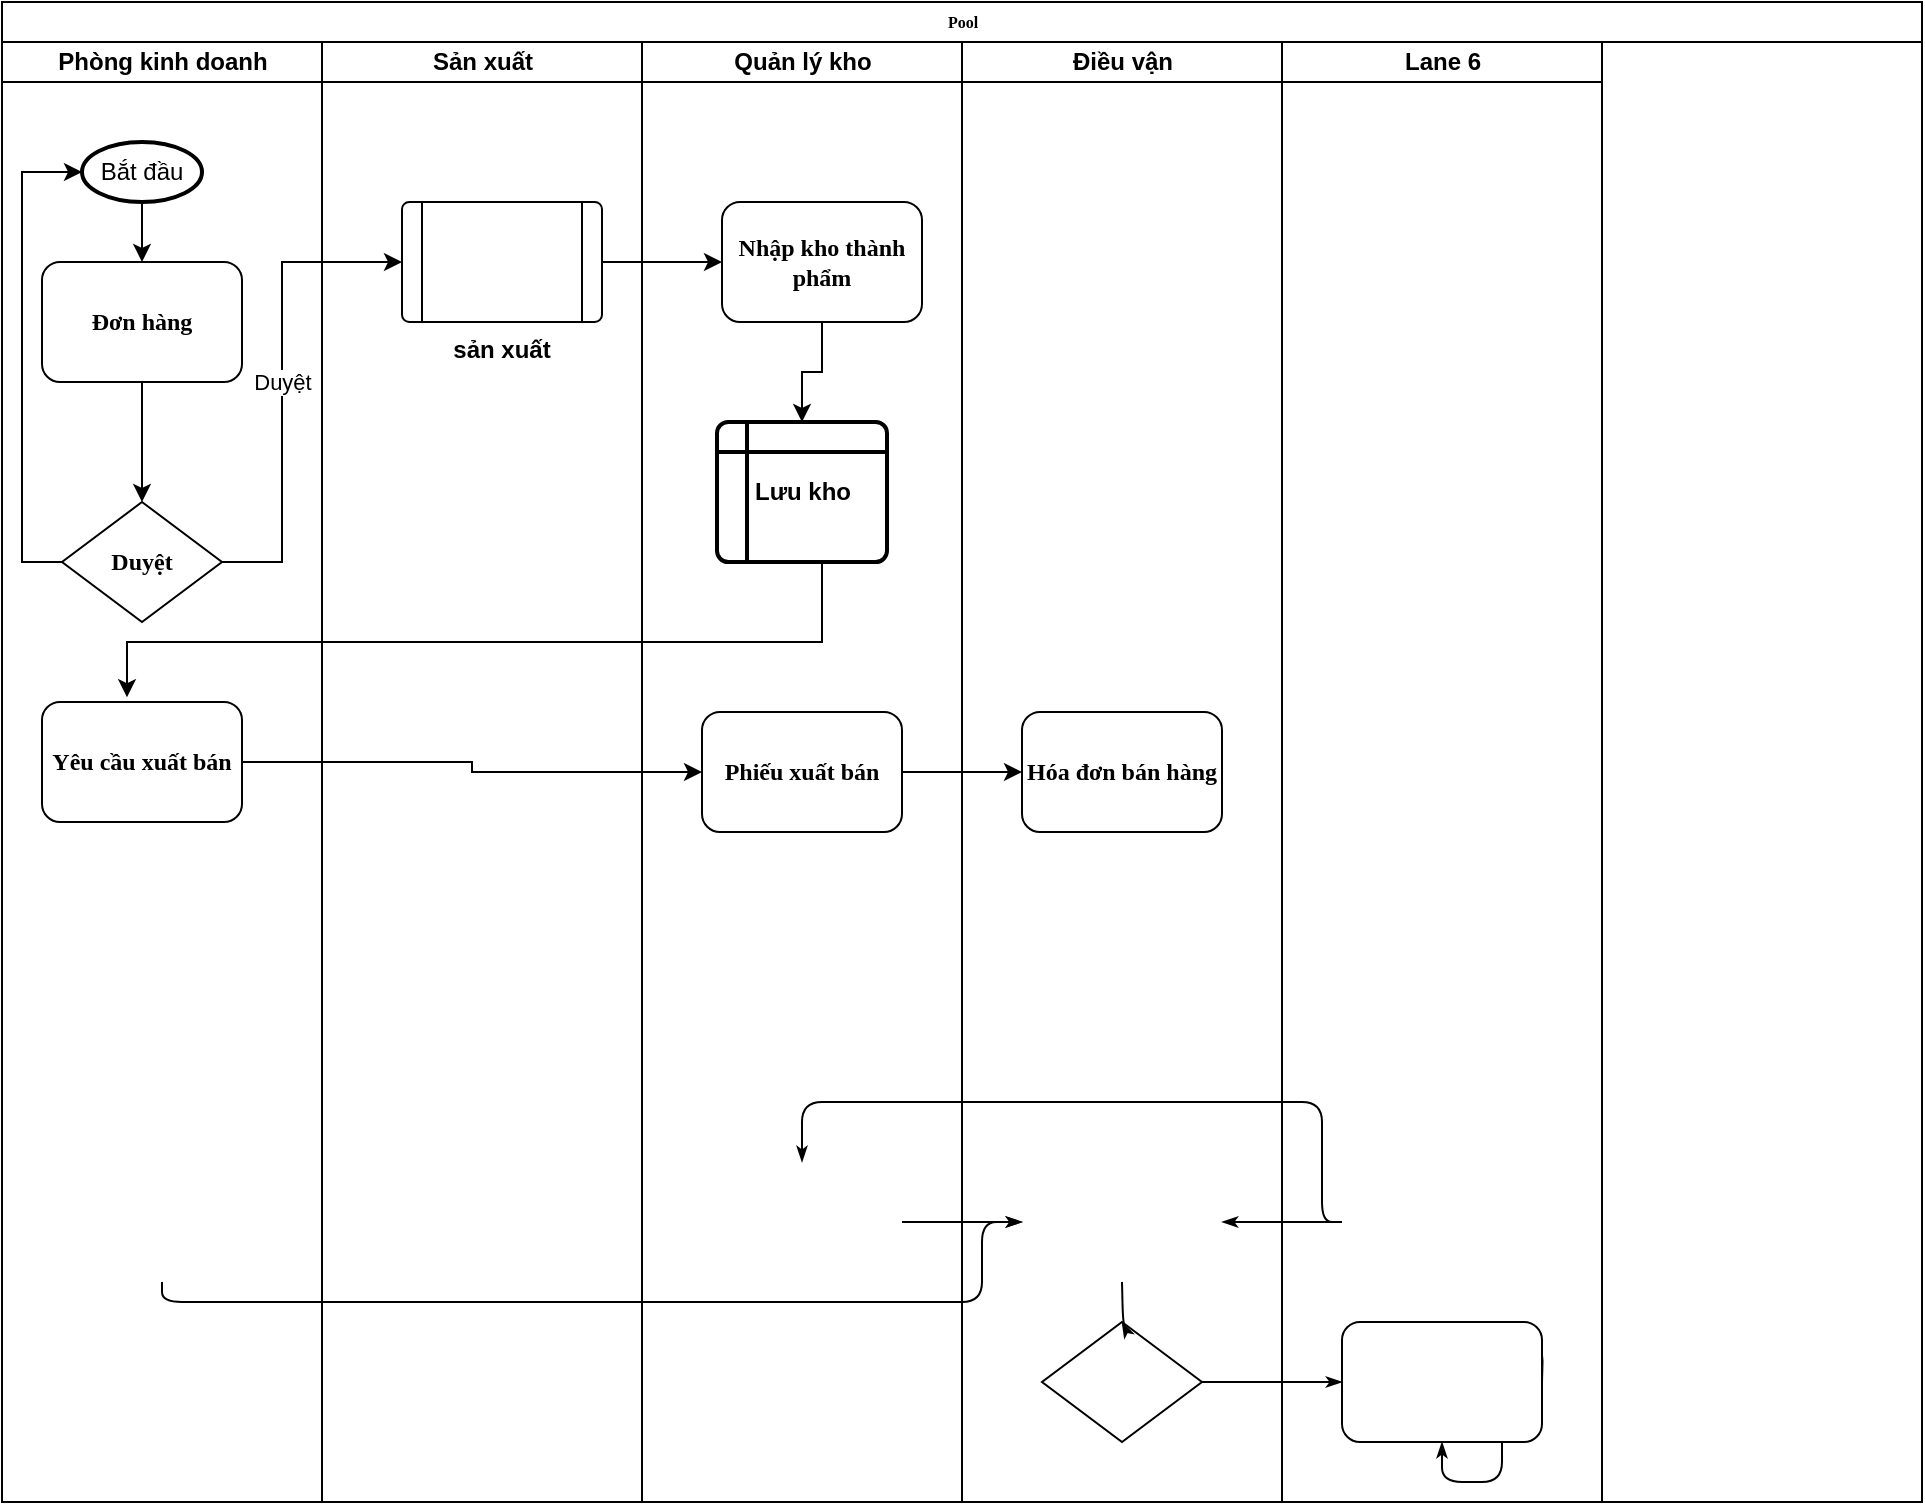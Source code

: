 <mxfile version="20.4.0" type="github">
  <diagram name="Page-1" id="74e2e168-ea6b-b213-b513-2b3c1d86103e">
    <mxGraphModel dx="1202" dy="522" grid="1" gridSize="10" guides="1" tooltips="1" connect="1" arrows="1" fold="1" page="1" pageScale="1" pageWidth="1100" pageHeight="850" background="none" math="0" shadow="0">
      <root>
        <mxCell id="0" />
        <mxCell id="1" parent="0" />
        <mxCell id="77e6c97f196da883-1" value="Pool" style="swimlane;html=1;childLayout=stackLayout;startSize=20;rounded=0;shadow=0;labelBackgroundColor=none;strokeWidth=1;fontFamily=Verdana;fontSize=8;align=center;" parent="1" vertex="1">
          <mxGeometry x="50" y="30" width="960" height="750" as="geometry" />
        </mxCell>
        <mxCell id="77e6c97f196da883-2" value="Phòng kinh doanh" style="swimlane;html=1;startSize=20;" parent="77e6c97f196da883-1" vertex="1">
          <mxGeometry y="20" width="160" height="730" as="geometry" />
        </mxCell>
        <mxCell id="Q-5JNB2aXtefZGa_ZCiE-8" style="edgeStyle=orthogonalEdgeStyle;rounded=0;orthogonalLoop=1;jettySize=auto;html=1;" edge="1" parent="77e6c97f196da883-2" source="77e6c97f196da883-9" target="77e6c97f196da883-13">
          <mxGeometry relative="1" as="geometry" />
        </mxCell>
        <mxCell id="77e6c97f196da883-9" value="&lt;font style=&quot;font-size: 12px;&quot;&gt;&lt;b&gt;Đơn hàng&lt;/b&gt;&lt;/font&gt;" style="rounded=1;whiteSpace=wrap;html=1;shadow=0;labelBackgroundColor=none;strokeWidth=1;fontFamily=Verdana;fontSize=8;align=center;" parent="77e6c97f196da883-2" vertex="1">
          <mxGeometry x="20" y="110" width="100" height="60" as="geometry" />
        </mxCell>
        <mxCell id="Q-5JNB2aXtefZGa_ZCiE-4" style="edgeStyle=orthogonalEdgeStyle;rounded=0;orthogonalLoop=1;jettySize=auto;html=1;" edge="1" parent="77e6c97f196da883-2" source="Q-5JNB2aXtefZGa_ZCiE-1" target="77e6c97f196da883-9">
          <mxGeometry relative="1" as="geometry" />
        </mxCell>
        <mxCell id="Q-5JNB2aXtefZGa_ZCiE-1" value="Bắt đầu" style="strokeWidth=2;html=1;shape=mxgraph.flowchart.start_1;whiteSpace=wrap;" vertex="1" parent="77e6c97f196da883-2">
          <mxGeometry x="40" y="50" width="60" height="30" as="geometry" />
        </mxCell>
        <mxCell id="Q-5JNB2aXtefZGa_ZCiE-10" style="edgeStyle=orthogonalEdgeStyle;rounded=0;orthogonalLoop=1;jettySize=auto;html=1;entryX=0;entryY=0.5;entryDx=0;entryDy=0;entryPerimeter=0;" edge="1" parent="77e6c97f196da883-2" source="77e6c97f196da883-13" target="Q-5JNB2aXtefZGa_ZCiE-1">
          <mxGeometry relative="1" as="geometry">
            <Array as="points">
              <mxPoint x="10" y="260" />
              <mxPoint x="10" y="65" />
            </Array>
          </mxGeometry>
        </mxCell>
        <mxCell id="77e6c97f196da883-13" value="&lt;font style=&quot;font-size: 12px;&quot;&gt;&lt;b&gt;Duyệt&lt;/b&gt;&lt;/font&gt;" style="rhombus;whiteSpace=wrap;html=1;rounded=0;shadow=0;labelBackgroundColor=none;strokeWidth=1;fontFamily=Verdana;fontSize=8;align=center;" parent="77e6c97f196da883-2" vertex="1">
          <mxGeometry x="30" y="230" width="80" height="60" as="geometry" />
        </mxCell>
        <mxCell id="77e6c97f196da883-15" value="&lt;font style=&quot;font-size: 12px;&quot;&gt;Yêu cầu xuất bán&lt;/font&gt;" style="rounded=1;whiteSpace=wrap;html=1;shadow=0;labelBackgroundColor=none;strokeWidth=1;fontFamily=Verdana;fontSize=8;align=center;fontStyle=1" parent="77e6c97f196da883-2" vertex="1">
          <mxGeometry x="20" y="330" width="100" height="60" as="geometry" />
        </mxCell>
        <mxCell id="77e6c97f196da883-39" style="edgeStyle=orthogonalEdgeStyle;rounded=1;html=1;labelBackgroundColor=none;startArrow=none;startFill=0;startSize=5;endArrow=classicThin;endFill=1;endSize=5;jettySize=auto;orthogonalLoop=1;strokeWidth=1;fontFamily=Verdana;fontSize=8" parent="77e6c97f196da883-1" source="77e6c97f196da883-20" edge="1">
          <mxGeometry relative="1" as="geometry">
            <mxPoint x="670" y="690" as="targetPoint" />
          </mxGeometry>
        </mxCell>
        <mxCell id="77e6c97f196da883-40" style="edgeStyle=orthogonalEdgeStyle;rounded=1;html=1;labelBackgroundColor=none;startArrow=none;startFill=0;startSize=5;endArrow=classicThin;endFill=1;endSize=5;jettySize=auto;orthogonalLoop=1;strokeWidth=1;fontFamily=Verdana;fontSize=8" parent="77e6c97f196da883-1" target="77e6c97f196da883-24" edge="1">
          <mxGeometry relative="1" as="geometry">
            <mxPoint x="770" y="690" as="sourcePoint" />
          </mxGeometry>
        </mxCell>
        <mxCell id="107ba76e4e335f99-2" style="edgeStyle=orthogonalEdgeStyle;rounded=1;html=1;labelBackgroundColor=none;startArrow=none;startFill=0;startSize=5;endArrow=classicThin;endFill=1;endSize=5;jettySize=auto;orthogonalLoop=1;strokeWidth=1;fontFamily=Verdana;fontSize=8" parent="77e6c97f196da883-1" edge="1">
          <mxGeometry relative="1" as="geometry">
            <Array as="points">
              <mxPoint x="660" y="610" />
              <mxPoint x="660" y="550" />
              <mxPoint x="400" y="550" />
            </Array>
            <mxPoint x="670" y="610" as="sourcePoint" />
            <mxPoint x="400.0" y="580" as="targetPoint" />
          </mxGeometry>
        </mxCell>
        <mxCell id="107ba76e4e335f99-3" style="edgeStyle=orthogonalEdgeStyle;rounded=1;html=1;labelBackgroundColor=none;startArrow=none;startFill=0;startSize=5;endArrow=classicThin;endFill=1;endSize=5;jettySize=auto;orthogonalLoop=1;strokeColor=#000000;strokeWidth=1;fontFamily=Verdana;fontSize=8;fontColor=#000000;" parent="77e6c97f196da883-1" edge="1">
          <mxGeometry relative="1" as="geometry">
            <mxPoint x="670" y="610" as="sourcePoint" />
            <mxPoint x="610" y="610" as="targetPoint" />
          </mxGeometry>
        </mxCell>
        <mxCell id="107ba76e4e335f99-5" style="edgeStyle=orthogonalEdgeStyle;rounded=1;html=1;labelBackgroundColor=none;startArrow=none;startFill=0;startSize=5;endArrow=classicThin;endFill=1;endSize=5;jettySize=auto;orthogonalLoop=1;strokeWidth=1;fontFamily=Verdana;fontSize=8" parent="77e6c97f196da883-1" edge="1">
          <mxGeometry relative="1" as="geometry">
            <Array as="points">
              <mxPoint x="80" y="650" />
              <mxPoint x="490" y="650" />
              <mxPoint x="490" y="610" />
            </Array>
            <mxPoint x="80.0" y="640" as="sourcePoint" />
            <mxPoint x="510" y="610" as="targetPoint" />
          </mxGeometry>
        </mxCell>
        <mxCell id="107ba76e4e335f99-6" style="edgeStyle=orthogonalEdgeStyle;rounded=1;html=1;labelBackgroundColor=none;startArrow=none;startFill=0;startSize=5;endArrow=classicThin;endFill=1;endSize=5;jettySize=auto;orthogonalLoop=1;strokeWidth=1;fontFamily=Verdana;fontSize=8" parent="77e6c97f196da883-1" edge="1">
          <mxGeometry relative="1" as="geometry">
            <mxPoint x="450" y="610" as="sourcePoint" />
            <mxPoint x="510" y="610" as="targetPoint" />
          </mxGeometry>
        </mxCell>
        <mxCell id="77e6c97f196da883-3" value="Sản xuất" style="swimlane;html=1;startSize=20;" parent="77e6c97f196da883-1" vertex="1">
          <mxGeometry x="160" y="20" width="160" height="730" as="geometry" />
        </mxCell>
        <mxCell id="Q-5JNB2aXtefZGa_ZCiE-2" value="&lt;font style=&quot;font-size: 12px;&quot;&gt;&lt;b&gt;sản xuất&lt;/b&gt;&lt;/font&gt;" style="verticalLabelPosition=bottom;verticalAlign=top;html=1;shape=process;whiteSpace=wrap;rounded=1;size=0.1;arcSize=6;" vertex="1" parent="77e6c97f196da883-3">
          <mxGeometry x="40" y="80" width="100" height="60" as="geometry" />
        </mxCell>
        <mxCell id="77e6c97f196da883-4" value="Quản lý kho" style="swimlane;html=1;startSize=20;" parent="77e6c97f196da883-1" vertex="1">
          <mxGeometry x="320" y="20" width="160" height="730" as="geometry" />
        </mxCell>
        <mxCell id="Q-5JNB2aXtefZGa_ZCiE-15" style="edgeStyle=orthogonalEdgeStyle;rounded=0;orthogonalLoop=1;jettySize=auto;html=1;fontSize=12;" edge="1" parent="77e6c97f196da883-4" source="77e6c97f196da883-12" target="Q-5JNB2aXtefZGa_ZCiE-13">
          <mxGeometry relative="1" as="geometry" />
        </mxCell>
        <mxCell id="77e6c97f196da883-12" value="&lt;font style=&quot;font-size: 12px;&quot;&gt;&lt;b&gt;Nhập kho thành phẩm&lt;/b&gt;&lt;/font&gt;" style="rounded=1;whiteSpace=wrap;html=1;shadow=0;labelBackgroundColor=none;strokeWidth=1;fontFamily=Verdana;fontSize=8;align=center;" parent="77e6c97f196da883-4" vertex="1">
          <mxGeometry x="40" y="80" width="100" height="60" as="geometry" />
        </mxCell>
        <mxCell id="77e6c97f196da883-17" value="&lt;b&gt;&lt;font style=&quot;font-size: 12px;&quot;&gt;Phiếu xuất bán&lt;/font&gt;&lt;/b&gt;" style="rounded=1;whiteSpace=wrap;html=1;shadow=0;labelBackgroundColor=none;strokeWidth=1;fontFamily=Verdana;fontSize=8;align=center;" parent="77e6c97f196da883-4" vertex="1">
          <mxGeometry x="30" y="335" width="100" height="60" as="geometry" />
        </mxCell>
        <mxCell id="Q-5JNB2aXtefZGa_ZCiE-13" value="Lưu kho" style="shape=internalStorage;whiteSpace=wrap;html=1;dx=15;dy=15;rounded=1;arcSize=8;strokeWidth=2;fontSize=12;fontStyle=1" vertex="1" parent="77e6c97f196da883-4">
          <mxGeometry x="37.5" y="190" width="85" height="70" as="geometry" />
        </mxCell>
        <mxCell id="77e6c97f196da883-5" value="Điều vận" style="swimlane;html=1;startSize=20;" parent="77e6c97f196da883-1" vertex="1">
          <mxGeometry x="480" y="20" width="160" height="730" as="geometry" />
        </mxCell>
        <mxCell id="77e6c97f196da883-20" value="" style="rhombus;whiteSpace=wrap;html=1;rounded=0;shadow=0;labelBackgroundColor=none;strokeWidth=1;fontFamily=Verdana;fontSize=8;align=center;" parent="77e6c97f196da883-5" vertex="1">
          <mxGeometry x="40" y="640" width="80" height="60" as="geometry" />
        </mxCell>
        <mxCell id="77e6c97f196da883-36" style="edgeStyle=orthogonalEdgeStyle;rounded=1;html=1;labelBackgroundColor=none;startArrow=none;startFill=0;startSize=5;endArrow=classicThin;endFill=1;endSize=5;jettySize=auto;orthogonalLoop=1;strokeWidth=1;fontFamily=Verdana;fontSize=8" parent="77e6c97f196da883-5" target="77e6c97f196da883-20" edge="1">
          <mxGeometry relative="1" as="geometry">
            <mxPoint x="80.0" y="620" as="sourcePoint" />
          </mxGeometry>
        </mxCell>
        <mxCell id="77e6c97f196da883-21" value="&lt;font style=&quot;font-size: 12px;&quot;&gt;Hóa đơn bán hàng&lt;/font&gt;" style="rounded=1;whiteSpace=wrap;html=1;shadow=0;labelBackgroundColor=none;strokeWidth=1;fontFamily=Verdana;fontSize=8;align=center;fontStyle=1" parent="77e6c97f196da883-5" vertex="1">
          <mxGeometry x="30" y="335" width="100" height="60" as="geometry" />
        </mxCell>
        <mxCell id="77e6c97f196da883-7" value="Lane 6" style="swimlane;html=1;startSize=20;" parent="77e6c97f196da883-1" vertex="1">
          <mxGeometry x="640" y="20" width="160" height="730" as="geometry" />
        </mxCell>
        <mxCell id="77e6c97f196da883-24" value="" style="rounded=1;whiteSpace=wrap;html=1;shadow=0;labelBackgroundColor=none;strokeWidth=1;fontFamily=Verdana;fontSize=8;align=center;" parent="77e6c97f196da883-7" vertex="1">
          <mxGeometry x="30" y="640" width="100" height="60" as="geometry" />
        </mxCell>
        <mxCell id="Q-5JNB2aXtefZGa_ZCiE-5" style="edgeStyle=orthogonalEdgeStyle;rounded=0;orthogonalLoop=1;jettySize=auto;html=1;entryX=0;entryY=0.5;entryDx=0;entryDy=0;" edge="1" parent="77e6c97f196da883-1" source="Q-5JNB2aXtefZGa_ZCiE-2" target="77e6c97f196da883-12">
          <mxGeometry relative="1" as="geometry" />
        </mxCell>
        <mxCell id="Q-5JNB2aXtefZGa_ZCiE-9" value="Duyệt" style="edgeStyle=orthogonalEdgeStyle;rounded=0;orthogonalLoop=1;jettySize=auto;html=1;entryX=0;entryY=0.5;entryDx=0;entryDy=0;" edge="1" parent="77e6c97f196da883-1" source="77e6c97f196da883-13" target="Q-5JNB2aXtefZGa_ZCiE-2">
          <mxGeometry relative="1" as="geometry">
            <Array as="points">
              <mxPoint x="140" y="280" />
              <mxPoint x="140" y="130" />
            </Array>
          </mxGeometry>
        </mxCell>
        <mxCell id="Q-5JNB2aXtefZGa_ZCiE-11" style="edgeStyle=orthogonalEdgeStyle;rounded=0;orthogonalLoop=1;jettySize=auto;html=1;fontSize=12;" edge="1" parent="77e6c97f196da883-1" source="77e6c97f196da883-15" target="77e6c97f196da883-17">
          <mxGeometry relative="1" as="geometry" />
        </mxCell>
        <mxCell id="Q-5JNB2aXtefZGa_ZCiE-12" style="edgeStyle=orthogonalEdgeStyle;rounded=0;orthogonalLoop=1;jettySize=auto;html=1;fontSize=12;" edge="1" parent="77e6c97f196da883-1" source="77e6c97f196da883-17" target="77e6c97f196da883-21">
          <mxGeometry relative="1" as="geometry" />
        </mxCell>
        <mxCell id="Q-5JNB2aXtefZGa_ZCiE-14" style="edgeStyle=orthogonalEdgeStyle;rounded=0;orthogonalLoop=1;jettySize=auto;html=1;entryX=0.425;entryY=-0.04;entryDx=0;entryDy=0;entryPerimeter=0;fontSize=12;" edge="1" parent="77e6c97f196da883-1" source="Q-5JNB2aXtefZGa_ZCiE-13" target="77e6c97f196da883-15">
          <mxGeometry relative="1" as="geometry">
            <Array as="points">
              <mxPoint x="410" y="320" />
              <mxPoint x="62" y="320" />
            </Array>
          </mxGeometry>
        </mxCell>
      </root>
    </mxGraphModel>
  </diagram>
</mxfile>
